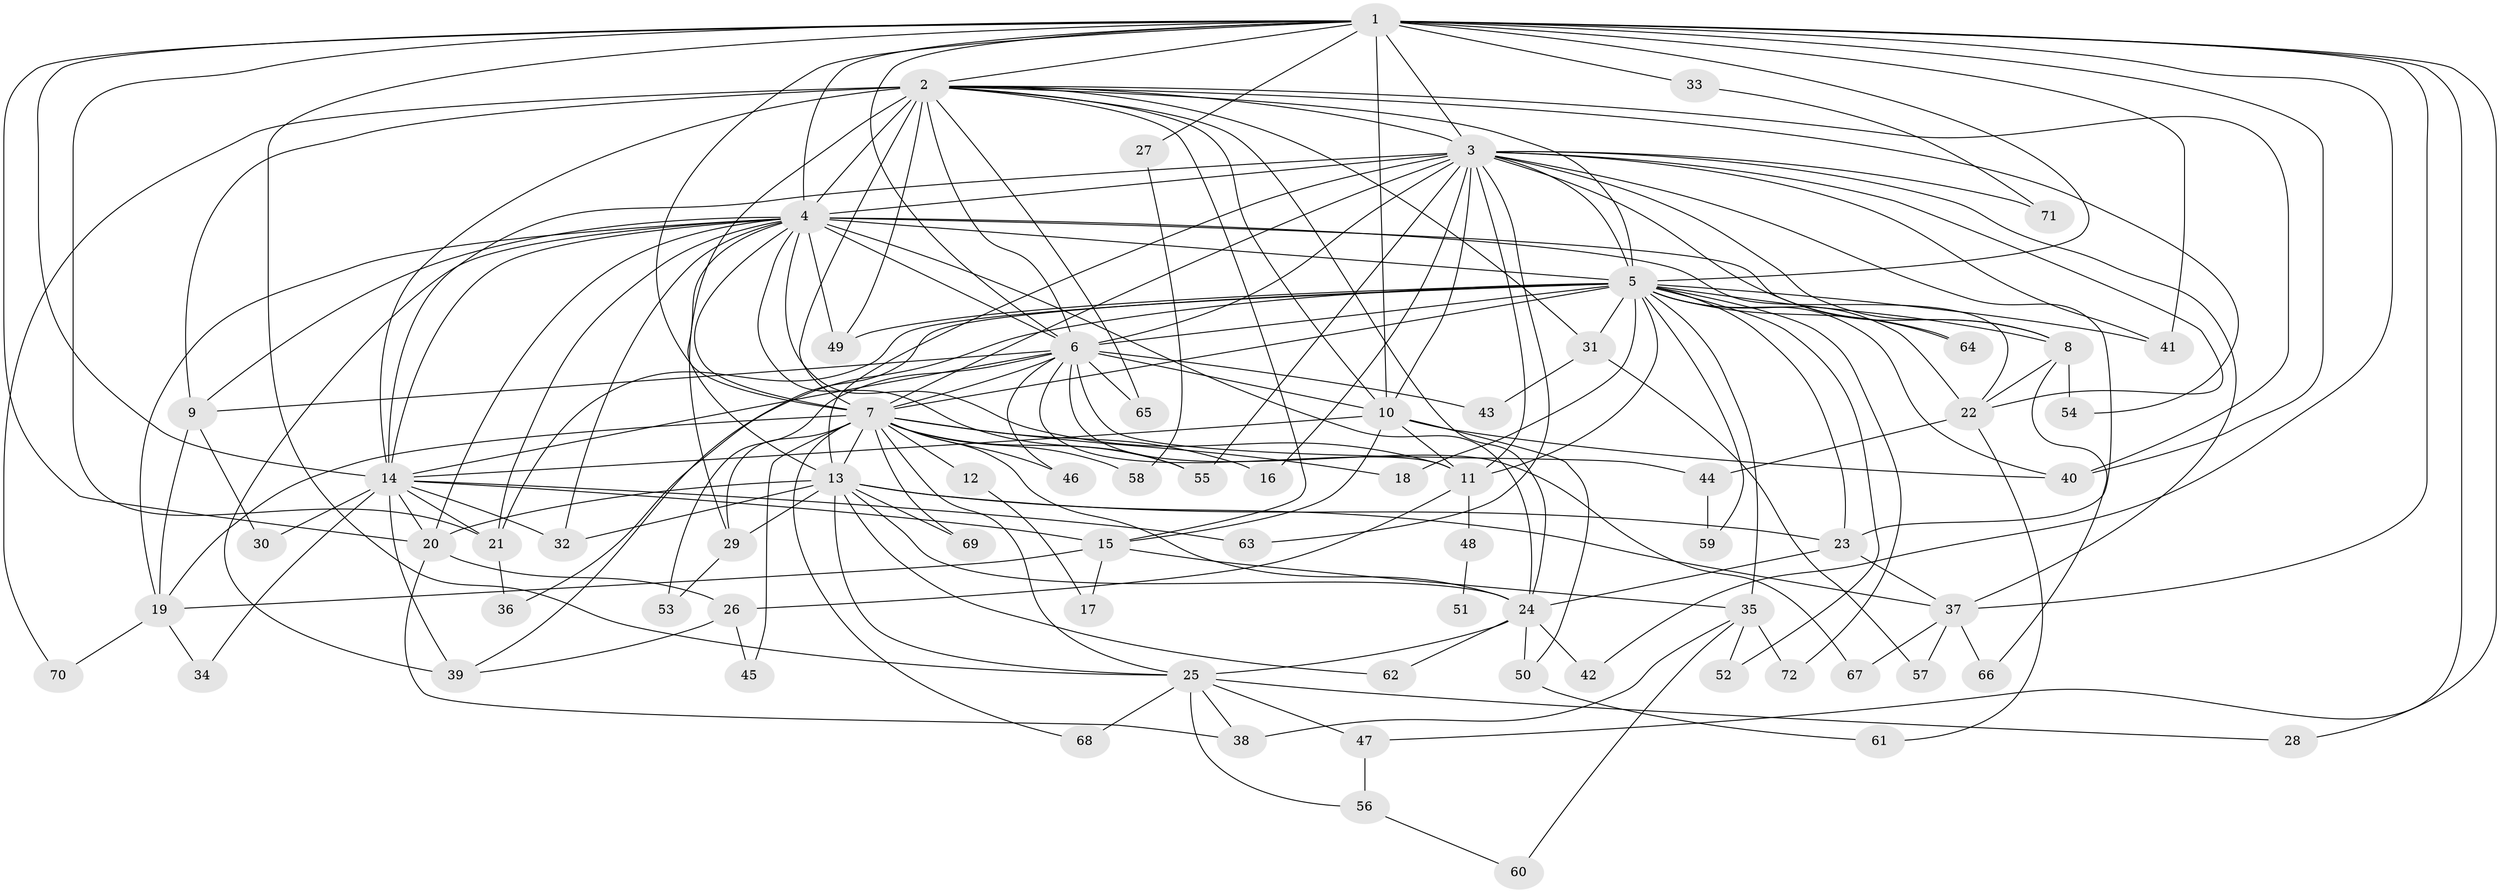 // original degree distribution, {25: 0.006944444444444444, 21: 0.013888888888888888, 33: 0.006944444444444444, 19: 0.013888888888888888, 18: 0.006944444444444444, 29: 0.006944444444444444, 20: 0.006944444444444444, 26: 0.006944444444444444, 2: 0.4930555555555556, 6: 0.027777777777777776, 4: 0.0763888888888889, 3: 0.25, 5: 0.041666666666666664, 9: 0.013888888888888888, 7: 0.020833333333333332, 8: 0.006944444444444444}
// Generated by graph-tools (version 1.1) at 2025/49/03/04/25 22:49:51]
// undirected, 72 vertices, 185 edges
graph export_dot {
  node [color=gray90,style=filled];
  1;
  2;
  3;
  4;
  5;
  6;
  7;
  8;
  9;
  10;
  11;
  12;
  13;
  14;
  15;
  16;
  17;
  18;
  19;
  20;
  21;
  22;
  23;
  24;
  25;
  26;
  27;
  28;
  29;
  30;
  31;
  32;
  33;
  34;
  35;
  36;
  37;
  38;
  39;
  40;
  41;
  42;
  43;
  44;
  45;
  46;
  47;
  48;
  49;
  50;
  51;
  52;
  53;
  54;
  55;
  56;
  57;
  58;
  59;
  60;
  61;
  62;
  63;
  64;
  65;
  66;
  67;
  68;
  69;
  70;
  71;
  72;
  1 -- 2 [weight=1.0];
  1 -- 3 [weight=3.0];
  1 -- 4 [weight=3.0];
  1 -- 5 [weight=2.0];
  1 -- 6 [weight=1.0];
  1 -- 7 [weight=1.0];
  1 -- 10 [weight=1.0];
  1 -- 14 [weight=1.0];
  1 -- 20 [weight=1.0];
  1 -- 21 [weight=1.0];
  1 -- 25 [weight=1.0];
  1 -- 27 [weight=1.0];
  1 -- 28 [weight=1.0];
  1 -- 33 [weight=1.0];
  1 -- 37 [weight=1.0];
  1 -- 40 [weight=1.0];
  1 -- 41 [weight=1.0];
  1 -- 42 [weight=1.0];
  1 -- 47 [weight=1.0];
  2 -- 3 [weight=3.0];
  2 -- 4 [weight=10.0];
  2 -- 5 [weight=3.0];
  2 -- 6 [weight=1.0];
  2 -- 7 [weight=2.0];
  2 -- 9 [weight=1.0];
  2 -- 10 [weight=3.0];
  2 -- 13 [weight=1.0];
  2 -- 14 [weight=2.0];
  2 -- 15 [weight=2.0];
  2 -- 24 [weight=2.0];
  2 -- 31 [weight=1.0];
  2 -- 40 [weight=1.0];
  2 -- 49 [weight=3.0];
  2 -- 54 [weight=1.0];
  2 -- 65 [weight=1.0];
  2 -- 70 [weight=1.0];
  3 -- 4 [weight=4.0];
  3 -- 5 [weight=4.0];
  3 -- 6 [weight=3.0];
  3 -- 7 [weight=3.0];
  3 -- 8 [weight=2.0];
  3 -- 10 [weight=10.0];
  3 -- 11 [weight=1.0];
  3 -- 13 [weight=3.0];
  3 -- 14 [weight=1.0];
  3 -- 16 [weight=2.0];
  3 -- 22 [weight=1.0];
  3 -- 23 [weight=1.0];
  3 -- 37 [weight=1.0];
  3 -- 41 [weight=1.0];
  3 -- 55 [weight=1.0];
  3 -- 63 [weight=1.0];
  3 -- 64 [weight=1.0];
  3 -- 71 [weight=1.0];
  4 -- 5 [weight=4.0];
  4 -- 6 [weight=2.0];
  4 -- 7 [weight=2.0];
  4 -- 8 [weight=1.0];
  4 -- 9 [weight=2.0];
  4 -- 11 [weight=3.0];
  4 -- 14 [weight=1.0];
  4 -- 19 [weight=1.0];
  4 -- 20 [weight=1.0];
  4 -- 21 [weight=1.0];
  4 -- 22 [weight=1.0];
  4 -- 24 [weight=1.0];
  4 -- 29 [weight=2.0];
  4 -- 32 [weight=1.0];
  4 -- 39 [weight=1.0];
  4 -- 49 [weight=1.0];
  4 -- 55 [weight=2.0];
  5 -- 6 [weight=2.0];
  5 -- 7 [weight=2.0];
  5 -- 8 [weight=1.0];
  5 -- 11 [weight=1.0];
  5 -- 18 [weight=1.0];
  5 -- 21 [weight=1.0];
  5 -- 22 [weight=1.0];
  5 -- 23 [weight=1.0];
  5 -- 31 [weight=1.0];
  5 -- 35 [weight=1.0];
  5 -- 36 [weight=1.0];
  5 -- 39 [weight=1.0];
  5 -- 40 [weight=1.0];
  5 -- 41 [weight=1.0];
  5 -- 49 [weight=1.0];
  5 -- 52 [weight=1.0];
  5 -- 59 [weight=1.0];
  5 -- 64 [weight=1.0];
  5 -- 72 [weight=1.0];
  6 -- 7 [weight=1.0];
  6 -- 9 [weight=1.0];
  6 -- 10 [weight=1.0];
  6 -- 11 [weight=1.0];
  6 -- 14 [weight=1.0];
  6 -- 43 [weight=1.0];
  6 -- 44 [weight=1.0];
  6 -- 46 [weight=1.0];
  6 -- 53 [weight=1.0];
  6 -- 65 [weight=1.0];
  6 -- 67 [weight=1.0];
  7 -- 12 [weight=1.0];
  7 -- 13 [weight=1.0];
  7 -- 16 [weight=1.0];
  7 -- 18 [weight=1.0];
  7 -- 19 [weight=1.0];
  7 -- 24 [weight=1.0];
  7 -- 25 [weight=1.0];
  7 -- 29 [weight=1.0];
  7 -- 45 [weight=1.0];
  7 -- 46 [weight=1.0];
  7 -- 55 [weight=1.0];
  7 -- 58 [weight=1.0];
  7 -- 68 [weight=1.0];
  7 -- 69 [weight=1.0];
  8 -- 22 [weight=1.0];
  8 -- 54 [weight=1.0];
  8 -- 66 [weight=1.0];
  9 -- 19 [weight=1.0];
  9 -- 30 [weight=1.0];
  10 -- 11 [weight=1.0];
  10 -- 14 [weight=2.0];
  10 -- 15 [weight=2.0];
  10 -- 40 [weight=1.0];
  10 -- 50 [weight=1.0];
  11 -- 26 [weight=1.0];
  11 -- 48 [weight=2.0];
  12 -- 17 [weight=1.0];
  13 -- 20 [weight=1.0];
  13 -- 23 [weight=1.0];
  13 -- 24 [weight=1.0];
  13 -- 25 [weight=1.0];
  13 -- 29 [weight=1.0];
  13 -- 32 [weight=1.0];
  13 -- 37 [weight=1.0];
  13 -- 62 [weight=1.0];
  13 -- 69 [weight=1.0];
  14 -- 15 [weight=1.0];
  14 -- 20 [weight=1.0];
  14 -- 21 [weight=1.0];
  14 -- 30 [weight=1.0];
  14 -- 32 [weight=1.0];
  14 -- 34 [weight=1.0];
  14 -- 39 [weight=1.0];
  14 -- 63 [weight=1.0];
  15 -- 17 [weight=1.0];
  15 -- 19 [weight=1.0];
  15 -- 35 [weight=1.0];
  19 -- 34 [weight=1.0];
  19 -- 70 [weight=1.0];
  20 -- 26 [weight=1.0];
  20 -- 38 [weight=1.0];
  21 -- 36 [weight=1.0];
  22 -- 44 [weight=1.0];
  22 -- 61 [weight=1.0];
  23 -- 24 [weight=2.0];
  23 -- 37 [weight=1.0];
  24 -- 25 [weight=1.0];
  24 -- 42 [weight=1.0];
  24 -- 50 [weight=1.0];
  24 -- 62 [weight=1.0];
  25 -- 28 [weight=1.0];
  25 -- 38 [weight=1.0];
  25 -- 47 [weight=1.0];
  25 -- 56 [weight=1.0];
  25 -- 68 [weight=1.0];
  26 -- 39 [weight=1.0];
  26 -- 45 [weight=1.0];
  27 -- 58 [weight=1.0];
  29 -- 53 [weight=1.0];
  31 -- 43 [weight=1.0];
  31 -- 57 [weight=1.0];
  33 -- 71 [weight=1.0];
  35 -- 38 [weight=1.0];
  35 -- 52 [weight=1.0];
  35 -- 60 [weight=1.0];
  35 -- 72 [weight=1.0];
  37 -- 57 [weight=1.0];
  37 -- 66 [weight=1.0];
  37 -- 67 [weight=1.0];
  44 -- 59 [weight=1.0];
  47 -- 56 [weight=1.0];
  48 -- 51 [weight=1.0];
  50 -- 61 [weight=1.0];
  56 -- 60 [weight=1.0];
}
